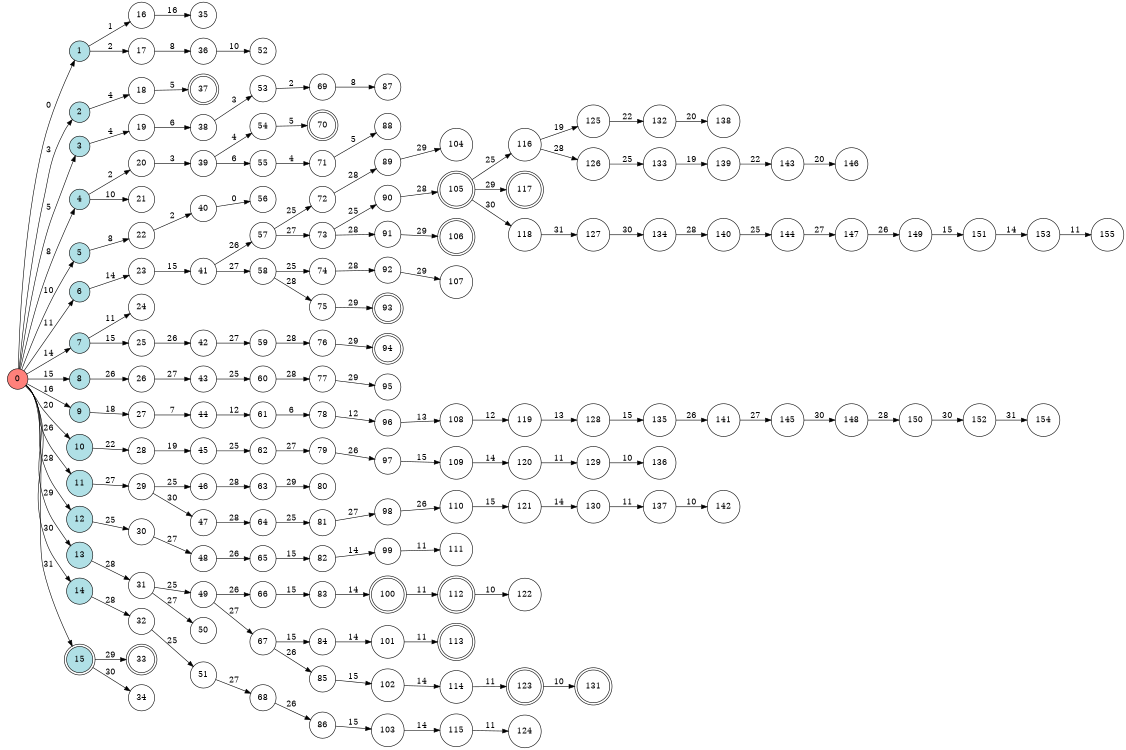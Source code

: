 digraph APTA {
__start0 [label="" shape="none"];

rankdir=LR;
size="8,5";

s0 [style="filled", color="black", fillcolor="#ff817b" shape="circle", label="0"];
s1 [style="filled", color="black", fillcolor="powderblue" shape="circle", label="1"];
s2 [style="filled", color="black", fillcolor="powderblue" shape="circle", label="2"];
s3 [style="filled", color="black", fillcolor="powderblue" shape="circle", label="3"];
s4 [style="filled", color="black", fillcolor="powderblue" shape="circle", label="4"];
s5 [style="filled", color="black", fillcolor="powderblue" shape="circle", label="5"];
s6 [style="filled", color="black", fillcolor="powderblue" shape="circle", label="6"];
s7 [style="filled", color="black", fillcolor="powderblue" shape="circle", label="7"];
s8 [style="filled", color="black", fillcolor="powderblue" shape="circle", label="8"];
s9 [style="filled", color="black", fillcolor="powderblue" shape="circle", label="9"];
s10 [style="filled", color="black", fillcolor="powderblue" shape="circle", label="10"];
s11 [style="filled", color="black", fillcolor="powderblue" shape="circle", label="11"];
s12 [style="filled", color="black", fillcolor="powderblue" shape="circle", label="12"];
s13 [style="filled", color="black", fillcolor="powderblue" shape="circle", label="13"];
s14 [style="filled", color="black", fillcolor="powderblue" shape="circle", label="14"];
s15 [style="rounded,filled", color="black", fillcolor="powderblue" shape="doublecircle", label="15"];
s16 [style="filled", color="black", fillcolor="white" shape="circle", label="16"];
s17 [style="filled", color="black", fillcolor="white" shape="circle", label="17"];
s18 [style="filled", color="black", fillcolor="white" shape="circle", label="18"];
s19 [style="filled", color="black", fillcolor="white" shape="circle", label="19"];
s20 [style="filled", color="black", fillcolor="white" shape="circle", label="20"];
s21 [style="filled", color="black", fillcolor="white" shape="circle", label="21"];
s22 [style="filled", color="black", fillcolor="white" shape="circle", label="22"];
s23 [style="filled", color="black", fillcolor="white" shape="circle", label="23"];
s24 [style="filled", color="black", fillcolor="white" shape="circle", label="24"];
s25 [style="filled", color="black", fillcolor="white" shape="circle", label="25"];
s26 [style="filled", color="black", fillcolor="white" shape="circle", label="26"];
s27 [style="filled", color="black", fillcolor="white" shape="circle", label="27"];
s28 [style="filled", color="black", fillcolor="white" shape="circle", label="28"];
s29 [style="filled", color="black", fillcolor="white" shape="circle", label="29"];
s30 [style="filled", color="black", fillcolor="white" shape="circle", label="30"];
s31 [style="filled", color="black", fillcolor="white" shape="circle", label="31"];
s32 [style="filled", color="black", fillcolor="white" shape="circle", label="32"];
s33 [style="rounded,filled", color="black", fillcolor="white" shape="doublecircle", label="33"];
s34 [style="filled", color="black", fillcolor="white" shape="circle", label="34"];
s35 [style="filled", color="black", fillcolor="white" shape="circle", label="35"];
s36 [style="filled", color="black", fillcolor="white" shape="circle", label="36"];
s37 [style="rounded,filled", color="black", fillcolor="white" shape="doublecircle", label="37"];
s38 [style="filled", color="black", fillcolor="white" shape="circle", label="38"];
s39 [style="filled", color="black", fillcolor="white" shape="circle", label="39"];
s40 [style="filled", color="black", fillcolor="white" shape="circle", label="40"];
s41 [style="filled", color="black", fillcolor="white" shape="circle", label="41"];
s42 [style="filled", color="black", fillcolor="white" shape="circle", label="42"];
s43 [style="filled", color="black", fillcolor="white" shape="circle", label="43"];
s44 [style="filled", color="black", fillcolor="white" shape="circle", label="44"];
s45 [style="filled", color="black", fillcolor="white" shape="circle", label="45"];
s46 [style="filled", color="black", fillcolor="white" shape="circle", label="46"];
s47 [style="filled", color="black", fillcolor="white" shape="circle", label="47"];
s48 [style="filled", color="black", fillcolor="white" shape="circle", label="48"];
s49 [style="filled", color="black", fillcolor="white" shape="circle", label="49"];
s50 [style="filled", color="black", fillcolor="white" shape="circle", label="50"];
s51 [style="filled", color="black", fillcolor="white" shape="circle", label="51"];
s52 [style="filled", color="black", fillcolor="white" shape="circle", label="52"];
s53 [style="filled", color="black", fillcolor="white" shape="circle", label="53"];
s54 [style="filled", color="black", fillcolor="white" shape="circle", label="54"];
s55 [style="filled", color="black", fillcolor="white" shape="circle", label="55"];
s56 [style="filled", color="black", fillcolor="white" shape="circle", label="56"];
s57 [style="filled", color="black", fillcolor="white" shape="circle", label="57"];
s58 [style="filled", color="black", fillcolor="white" shape="circle", label="58"];
s59 [style="filled", color="black", fillcolor="white" shape="circle", label="59"];
s60 [style="filled", color="black", fillcolor="white" shape="circle", label="60"];
s61 [style="filled", color="black", fillcolor="white" shape="circle", label="61"];
s62 [style="filled", color="black", fillcolor="white" shape="circle", label="62"];
s63 [style="filled", color="black", fillcolor="white" shape="circle", label="63"];
s64 [style="filled", color="black", fillcolor="white" shape="circle", label="64"];
s65 [style="filled", color="black", fillcolor="white" shape="circle", label="65"];
s66 [style="filled", color="black", fillcolor="white" shape="circle", label="66"];
s67 [style="filled", color="black", fillcolor="white" shape="circle", label="67"];
s68 [style="filled", color="black", fillcolor="white" shape="circle", label="68"];
s69 [style="filled", color="black", fillcolor="white" shape="circle", label="69"];
s70 [style="rounded,filled", color="black", fillcolor="white" shape="doublecircle", label="70"];
s71 [style="filled", color="black", fillcolor="white" shape="circle", label="71"];
s72 [style="filled", color="black", fillcolor="white" shape="circle", label="72"];
s73 [style="filled", color="black", fillcolor="white" shape="circle", label="73"];
s74 [style="filled", color="black", fillcolor="white" shape="circle", label="74"];
s75 [style="filled", color="black", fillcolor="white" shape="circle", label="75"];
s76 [style="filled", color="black", fillcolor="white" shape="circle", label="76"];
s77 [style="filled", color="black", fillcolor="white" shape="circle", label="77"];
s78 [style="filled", color="black", fillcolor="white" shape="circle", label="78"];
s79 [style="filled", color="black", fillcolor="white" shape="circle", label="79"];
s80 [style="filled", color="black", fillcolor="white" shape="circle", label="80"];
s81 [style="filled", color="black", fillcolor="white" shape="circle", label="81"];
s82 [style="filled", color="black", fillcolor="white" shape="circle", label="82"];
s83 [style="filled", color="black", fillcolor="white" shape="circle", label="83"];
s84 [style="filled", color="black", fillcolor="white" shape="circle", label="84"];
s85 [style="filled", color="black", fillcolor="white" shape="circle", label="85"];
s86 [style="filled", color="black", fillcolor="white" shape="circle", label="86"];
s87 [style="filled", color="black", fillcolor="white" shape="circle", label="87"];
s88 [style="filled", color="black", fillcolor="white" shape="circle", label="88"];
s89 [style="filled", color="black", fillcolor="white" shape="circle", label="89"];
s90 [style="filled", color="black", fillcolor="white" shape="circle", label="90"];
s91 [style="filled", color="black", fillcolor="white" shape="circle", label="91"];
s92 [style="filled", color="black", fillcolor="white" shape="circle", label="92"];
s93 [style="rounded,filled", color="black", fillcolor="white" shape="doublecircle", label="93"];
s94 [style="rounded,filled", color="black", fillcolor="white" shape="doublecircle", label="94"];
s95 [style="filled", color="black", fillcolor="white" shape="circle", label="95"];
s96 [style="filled", color="black", fillcolor="white" shape="circle", label="96"];
s97 [style="filled", color="black", fillcolor="white" shape="circle", label="97"];
s98 [style="filled", color="black", fillcolor="white" shape="circle", label="98"];
s99 [style="filled", color="black", fillcolor="white" shape="circle", label="99"];
s100 [style="rounded,filled", color="black", fillcolor="white" shape="doublecircle", label="100"];
s101 [style="filled", color="black", fillcolor="white" shape="circle", label="101"];
s102 [style="filled", color="black", fillcolor="white" shape="circle", label="102"];
s103 [style="filled", color="black", fillcolor="white" shape="circle", label="103"];
s104 [style="filled", color="black", fillcolor="white" shape="circle", label="104"];
s105 [style="rounded,filled", color="black", fillcolor="white" shape="doublecircle", label="105"];
s106 [style="rounded,filled", color="black", fillcolor="white" shape="doublecircle", label="106"];
s107 [style="filled", color="black", fillcolor="white" shape="circle", label="107"];
s108 [style="filled", color="black", fillcolor="white" shape="circle", label="108"];
s109 [style="filled", color="black", fillcolor="white" shape="circle", label="109"];
s110 [style="filled", color="black", fillcolor="white" shape="circle", label="110"];
s111 [style="filled", color="black", fillcolor="white" shape="circle", label="111"];
s112 [style="rounded,filled", color="black", fillcolor="white" shape="doublecircle", label="112"];
s113 [style="rounded,filled", color="black", fillcolor="white" shape="doublecircle", label="113"];
s114 [style="filled", color="black", fillcolor="white" shape="circle", label="114"];
s115 [style="filled", color="black", fillcolor="white" shape="circle", label="115"];
s116 [style="filled", color="black", fillcolor="white" shape="circle", label="116"];
s117 [style="rounded,filled", color="black", fillcolor="white" shape="doublecircle", label="117"];
s118 [style="filled", color="black", fillcolor="white" shape="circle", label="118"];
s119 [style="filled", color="black", fillcolor="white" shape="circle", label="119"];
s120 [style="filled", color="black", fillcolor="white" shape="circle", label="120"];
s121 [style="filled", color="black", fillcolor="white" shape="circle", label="121"];
s122 [style="filled", color="black", fillcolor="white" shape="circle", label="122"];
s123 [style="rounded,filled", color="black", fillcolor="white" shape="doublecircle", label="123"];
s124 [style="filled", color="black", fillcolor="white" shape="circle", label="124"];
s125 [style="filled", color="black", fillcolor="white" shape="circle", label="125"];
s126 [style="filled", color="black", fillcolor="white" shape="circle", label="126"];
s127 [style="filled", color="black", fillcolor="white" shape="circle", label="127"];
s128 [style="filled", color="black", fillcolor="white" shape="circle", label="128"];
s129 [style="filled", color="black", fillcolor="white" shape="circle", label="129"];
s130 [style="filled", color="black", fillcolor="white" shape="circle", label="130"];
s131 [style="rounded,filled", color="black", fillcolor="white" shape="doublecircle", label="131"];
s132 [style="filled", color="black", fillcolor="white" shape="circle", label="132"];
s133 [style="filled", color="black", fillcolor="white" shape="circle", label="133"];
s134 [style="filled", color="black", fillcolor="white" shape="circle", label="134"];
s135 [style="filled", color="black", fillcolor="white" shape="circle", label="135"];
s136 [style="filled", color="black", fillcolor="white" shape="circle", label="136"];
s137 [style="filled", color="black", fillcolor="white" shape="circle", label="137"];
s138 [style="filled", color="black", fillcolor="white" shape="circle", label="138"];
s139 [style="filled", color="black", fillcolor="white" shape="circle", label="139"];
s140 [style="filled", color="black", fillcolor="white" shape="circle", label="140"];
s141 [style="filled", color="black", fillcolor="white" shape="circle", label="141"];
s142 [style="filled", color="black", fillcolor="white" shape="circle", label="142"];
s143 [style="filled", color="black", fillcolor="white" shape="circle", label="143"];
s144 [style="filled", color="black", fillcolor="white" shape="circle", label="144"];
s145 [style="filled", color="black", fillcolor="white" shape="circle", label="145"];
s146 [style="filled", color="black", fillcolor="white" shape="circle", label="146"];
s147 [style="filled", color="black", fillcolor="white" shape="circle", label="147"];
s148 [style="filled", color="black", fillcolor="white" shape="circle", label="148"];
s149 [style="filled", color="black", fillcolor="white" shape="circle", label="149"];
s150 [style="filled", color="black", fillcolor="white" shape="circle", label="150"];
s151 [style="filled", color="black", fillcolor="white" shape="circle", label="151"];
s152 [style="filled", color="black", fillcolor="white" shape="circle", label="152"];
s153 [style="filled", color="black", fillcolor="white" shape="circle", label="153"];
s154 [style="filled", color="black", fillcolor="white" shape="circle", label="154"];
s155 [style="filled", color="black", fillcolor="white" shape="circle", label="155"];
s0 -> s1 [label="0"];
s0 -> s2 [label="3"];
s0 -> s3 [label="5"];
s0 -> s4 [label="8"];
s0 -> s5 [label="10"];
s0 -> s6 [label="11"];
s0 -> s7 [label="14"];
s0 -> s8 [label="15"];
s0 -> s9 [label="16"];
s0 -> s10 [label="20"];
s0 -> s11 [label="26"];
s0 -> s12 [label="28"];
s0 -> s13 [label="29"];
s0 -> s14 [label="30"];
s0 -> s15 [label="31"];
s1 -> s16 [label="1"];
s1 -> s17 [label="2"];
s2 -> s18 [label="4"];
s3 -> s19 [label="4"];
s4 -> s20 [label="2"];
s4 -> s21 [label="10"];
s5 -> s22 [label="8"];
s6 -> s23 [label="14"];
s7 -> s24 [label="11"];
s7 -> s25 [label="15"];
s8 -> s26 [label="26"];
s9 -> s27 [label="18"];
s10 -> s28 [label="22"];
s11 -> s29 [label="27"];
s12 -> s30 [label="25"];
s13 -> s31 [label="28"];
s14 -> s32 [label="28"];
s15 -> s33 [label="29"];
s15 -> s34 [label="30"];
s16 -> s35 [label="16"];
s17 -> s36 [label="8"];
s18 -> s37 [label="5"];
s19 -> s38 [label="6"];
s20 -> s39 [label="3"];
s22 -> s40 [label="2"];
s23 -> s41 [label="15"];
s25 -> s42 [label="26"];
s26 -> s43 [label="27"];
s27 -> s44 [label="7"];
s28 -> s45 [label="19"];
s29 -> s46 [label="25"];
s29 -> s47 [label="30"];
s30 -> s48 [label="27"];
s31 -> s49 [label="25"];
s31 -> s50 [label="27"];
s32 -> s51 [label="25"];
s36 -> s52 [label="10"];
s38 -> s53 [label="3"];
s39 -> s54 [label="4"];
s39 -> s55 [label="6"];
s40 -> s56 [label="0"];
s41 -> s57 [label="26"];
s41 -> s58 [label="27"];
s42 -> s59 [label="27"];
s43 -> s60 [label="25"];
s44 -> s61 [label="12"];
s45 -> s62 [label="25"];
s46 -> s63 [label="28"];
s47 -> s64 [label="28"];
s48 -> s65 [label="26"];
s49 -> s66 [label="26"];
s49 -> s67 [label="27"];
s51 -> s68 [label="27"];
s53 -> s69 [label="2"];
s54 -> s70 [label="5"];
s55 -> s71 [label="4"];
s57 -> s72 [label="25"];
s57 -> s73 [label="27"];
s58 -> s74 [label="25"];
s58 -> s75 [label="28"];
s59 -> s76 [label="28"];
s60 -> s77 [label="28"];
s61 -> s78 [label="6"];
s62 -> s79 [label="27"];
s63 -> s80 [label="29"];
s64 -> s81 [label="25"];
s65 -> s82 [label="15"];
s66 -> s83 [label="15"];
s67 -> s84 [label="15"];
s67 -> s85 [label="26"];
s68 -> s86 [label="26"];
s69 -> s87 [label="8"];
s71 -> s88 [label="5"];
s72 -> s89 [label="28"];
s73 -> s90 [label="25"];
s73 -> s91 [label="28"];
s74 -> s92 [label="28"];
s75 -> s93 [label="29"];
s76 -> s94 [label="29"];
s77 -> s95 [label="29"];
s78 -> s96 [label="12"];
s79 -> s97 [label="26"];
s81 -> s98 [label="27"];
s82 -> s99 [label="14"];
s83 -> s100 [label="14"];
s84 -> s101 [label="14"];
s85 -> s102 [label="15"];
s86 -> s103 [label="15"];
s89 -> s104 [label="29"];
s90 -> s105 [label="28"];
s91 -> s106 [label="29"];
s92 -> s107 [label="29"];
s96 -> s108 [label="13"];
s97 -> s109 [label="15"];
s98 -> s110 [label="26"];
s99 -> s111 [label="11"];
s100 -> s112 [label="11"];
s101 -> s113 [label="11"];
s102 -> s114 [label="14"];
s103 -> s115 [label="14"];
s105 -> s116 [label="25"];
s105 -> s117 [label="29"];
s105 -> s118 [label="30"];
s108 -> s119 [label="12"];
s109 -> s120 [label="14"];
s110 -> s121 [label="15"];
s112 -> s122 [label="10"];
s114 -> s123 [label="11"];
s115 -> s124 [label="11"];
s116 -> s125 [label="19"];
s116 -> s126 [label="28"];
s118 -> s127 [label="31"];
s119 -> s128 [label="13"];
s120 -> s129 [label="11"];
s121 -> s130 [label="14"];
s123 -> s131 [label="10"];
s125 -> s132 [label="22"];
s126 -> s133 [label="25"];
s127 -> s134 [label="30"];
s128 -> s135 [label="15"];
s129 -> s136 [label="10"];
s130 -> s137 [label="11"];
s132 -> s138 [label="20"];
s133 -> s139 [label="19"];
s134 -> s140 [label="28"];
s135 -> s141 [label="26"];
s137 -> s142 [label="10"];
s139 -> s143 [label="22"];
s140 -> s144 [label="25"];
s141 -> s145 [label="27"];
s143 -> s146 [label="20"];
s144 -> s147 [label="27"];
s145 -> s148 [label="30"];
s147 -> s149 [label="26"];
s148 -> s150 [label="28"];
s149 -> s151 [label="15"];
s150 -> s152 [label="30"];
s151 -> s153 [label="14"];
s152 -> s154 [label="31"];
s153 -> s155 [label="11"];

}